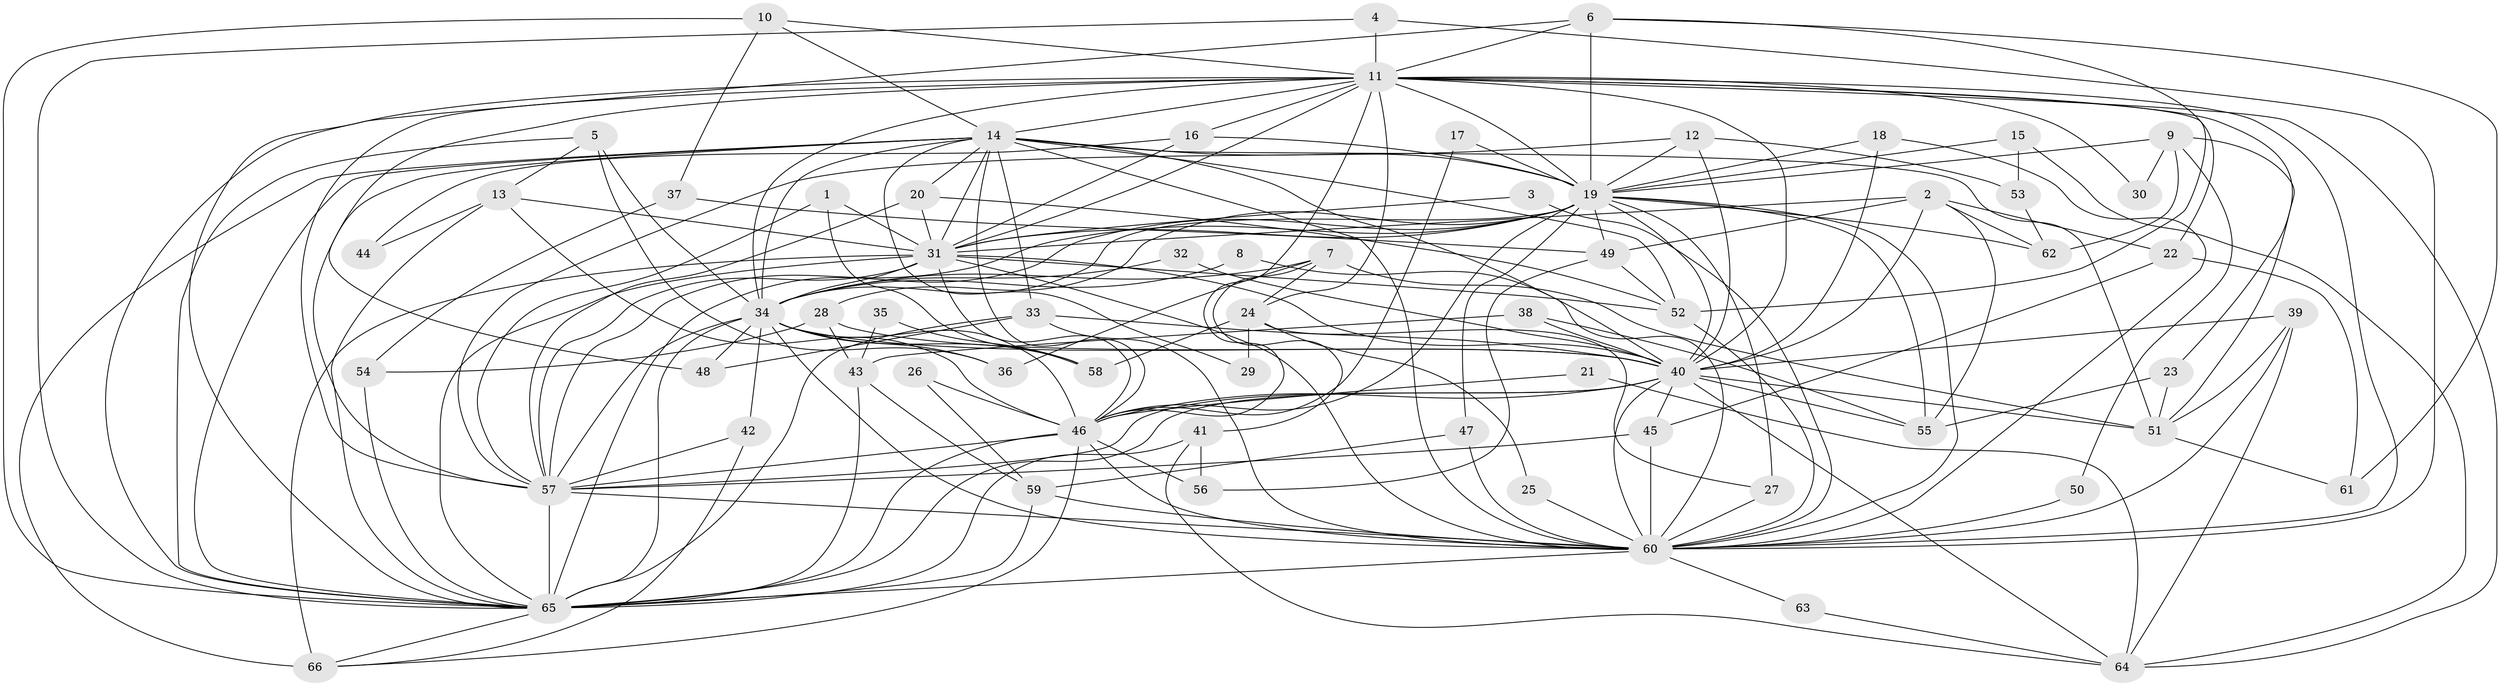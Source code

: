 // original degree distribution, {22: 0.007633587786259542, 30: 0.007633587786259542, 26: 0.007633587786259542, 19: 0.015267175572519083, 15: 0.007633587786259542, 21: 0.007633587786259542, 24: 0.007633587786259542, 18: 0.007633587786259542, 27: 0.007633587786259542, 4: 0.08396946564885496, 3: 0.24427480916030533, 5: 0.061068702290076333, 2: 0.48091603053435117, 6: 0.030534351145038167, 8: 0.015267175572519083, 7: 0.007633587786259542}
// Generated by graph-tools (version 1.1) at 2025/01/03/09/25 03:01:12]
// undirected, 66 vertices, 194 edges
graph export_dot {
graph [start="1"]
  node [color=gray90,style=filled];
  1;
  2;
  3;
  4;
  5;
  6;
  7;
  8;
  9;
  10;
  11;
  12;
  13;
  14;
  15;
  16;
  17;
  18;
  19;
  20;
  21;
  22;
  23;
  24;
  25;
  26;
  27;
  28;
  29;
  30;
  31;
  32;
  33;
  34;
  35;
  36;
  37;
  38;
  39;
  40;
  41;
  42;
  43;
  44;
  45;
  46;
  47;
  48;
  49;
  50;
  51;
  52;
  53;
  54;
  55;
  56;
  57;
  58;
  59;
  60;
  61;
  62;
  63;
  64;
  65;
  66;
  1 -- 31 [weight=1.0];
  1 -- 57 [weight=1.0];
  1 -- 58 [weight=1.0];
  2 -- 22 [weight=1.0];
  2 -- 31 [weight=1.0];
  2 -- 40 [weight=1.0];
  2 -- 49 [weight=1.0];
  2 -- 55 [weight=1.0];
  2 -- 62 [weight=1.0];
  3 -- 31 [weight=1.0];
  3 -- 60 [weight=1.0];
  4 -- 11 [weight=1.0];
  4 -- 60 [weight=1.0];
  4 -- 65 [weight=1.0];
  5 -- 13 [weight=1.0];
  5 -- 34 [weight=2.0];
  5 -- 36 [weight=1.0];
  5 -- 65 [weight=1.0];
  6 -- 11 [weight=1.0];
  6 -- 19 [weight=1.0];
  6 -- 52 [weight=1.0];
  6 -- 61 [weight=1.0];
  6 -- 65 [weight=1.0];
  7 -- 24 [weight=1.0];
  7 -- 34 [weight=1.0];
  7 -- 36 [weight=1.0];
  7 -- 41 [weight=1.0];
  7 -- 51 [weight=1.0];
  8 -- 34 [weight=1.0];
  8 -- 60 [weight=2.0];
  9 -- 19 [weight=1.0];
  9 -- 30 [weight=1.0];
  9 -- 50 [weight=1.0];
  9 -- 51 [weight=1.0];
  9 -- 62 [weight=2.0];
  10 -- 11 [weight=1.0];
  10 -- 14 [weight=1.0];
  10 -- 37 [weight=1.0];
  10 -- 65 [weight=1.0];
  11 -- 14 [weight=2.0];
  11 -- 16 [weight=1.0];
  11 -- 19 [weight=4.0];
  11 -- 22 [weight=1.0];
  11 -- 23 [weight=1.0];
  11 -- 24 [weight=3.0];
  11 -- 30 [weight=1.0];
  11 -- 31 [weight=1.0];
  11 -- 34 [weight=2.0];
  11 -- 40 [weight=1.0];
  11 -- 46 [weight=1.0];
  11 -- 48 [weight=1.0];
  11 -- 57 [weight=1.0];
  11 -- 60 [weight=1.0];
  11 -- 64 [weight=1.0];
  11 -- 65 [weight=1.0];
  12 -- 19 [weight=1.0];
  12 -- 40 [weight=1.0];
  12 -- 53 [weight=1.0];
  12 -- 57 [weight=1.0];
  13 -- 31 [weight=1.0];
  13 -- 44 [weight=1.0];
  13 -- 46 [weight=1.0];
  13 -- 65 [weight=1.0];
  14 -- 19 [weight=1.0];
  14 -- 20 [weight=1.0];
  14 -- 29 [weight=1.0];
  14 -- 31 [weight=1.0];
  14 -- 33 [weight=1.0];
  14 -- 34 [weight=1.0];
  14 -- 40 [weight=2.0];
  14 -- 46 [weight=1.0];
  14 -- 51 [weight=2.0];
  14 -- 52 [weight=1.0];
  14 -- 57 [weight=2.0];
  14 -- 60 [weight=1.0];
  14 -- 65 [weight=2.0];
  14 -- 66 [weight=1.0];
  15 -- 19 [weight=1.0];
  15 -- 53 [weight=1.0];
  15 -- 64 [weight=1.0];
  16 -- 19 [weight=1.0];
  16 -- 31 [weight=1.0];
  16 -- 44 [weight=1.0];
  17 -- 19 [weight=1.0];
  17 -- 46 [weight=1.0];
  18 -- 19 [weight=1.0];
  18 -- 40 [weight=1.0];
  18 -- 60 [weight=1.0];
  19 -- 27 [weight=1.0];
  19 -- 28 [weight=1.0];
  19 -- 31 [weight=1.0];
  19 -- 34 [weight=1.0];
  19 -- 40 [weight=1.0];
  19 -- 46 [weight=1.0];
  19 -- 47 [weight=1.0];
  19 -- 49 [weight=1.0];
  19 -- 55 [weight=1.0];
  19 -- 57 [weight=1.0];
  19 -- 60 [weight=2.0];
  19 -- 62 [weight=1.0];
  19 -- 65 [weight=1.0];
  20 -- 31 [weight=1.0];
  20 -- 52 [weight=1.0];
  20 -- 57 [weight=1.0];
  21 -- 46 [weight=1.0];
  21 -- 64 [weight=1.0];
  22 -- 45 [weight=1.0];
  22 -- 61 [weight=1.0];
  23 -- 51 [weight=1.0];
  23 -- 55 [weight=1.0];
  24 -- 25 [weight=1.0];
  24 -- 27 [weight=1.0];
  24 -- 29 [weight=1.0];
  24 -- 58 [weight=1.0];
  25 -- 60 [weight=1.0];
  26 -- 46 [weight=1.0];
  26 -- 59 [weight=1.0];
  27 -- 60 [weight=2.0];
  28 -- 40 [weight=1.0];
  28 -- 43 [weight=1.0];
  28 -- 54 [weight=1.0];
  31 -- 34 [weight=1.0];
  31 -- 40 [weight=1.0];
  31 -- 46 [weight=2.0];
  31 -- 52 [weight=1.0];
  31 -- 57 [weight=1.0];
  31 -- 60 [weight=1.0];
  31 -- 65 [weight=1.0];
  31 -- 66 [weight=2.0];
  32 -- 34 [weight=1.0];
  32 -- 40 [weight=1.0];
  33 -- 40 [weight=1.0];
  33 -- 48 [weight=1.0];
  33 -- 60 [weight=1.0];
  33 -- 65 [weight=1.0];
  34 -- 36 [weight=1.0];
  34 -- 40 [weight=1.0];
  34 -- 42 [weight=1.0];
  34 -- 46 [weight=1.0];
  34 -- 48 [weight=1.0];
  34 -- 57 [weight=1.0];
  34 -- 58 [weight=1.0];
  34 -- 60 [weight=1.0];
  34 -- 65 [weight=1.0];
  35 -- 43 [weight=1.0];
  35 -- 58 [weight=1.0];
  37 -- 49 [weight=1.0];
  37 -- 54 [weight=1.0];
  38 -- 40 [weight=1.0];
  38 -- 43 [weight=1.0];
  38 -- 55 [weight=1.0];
  39 -- 40 [weight=1.0];
  39 -- 51 [weight=1.0];
  39 -- 60 [weight=1.0];
  39 -- 64 [weight=1.0];
  40 -- 45 [weight=1.0];
  40 -- 46 [weight=1.0];
  40 -- 51 [weight=1.0];
  40 -- 55 [weight=1.0];
  40 -- 57 [weight=1.0];
  40 -- 60 [weight=1.0];
  40 -- 64 [weight=1.0];
  40 -- 65 [weight=1.0];
  41 -- 56 [weight=1.0];
  41 -- 64 [weight=1.0];
  41 -- 65 [weight=1.0];
  42 -- 57 [weight=1.0];
  42 -- 66 [weight=1.0];
  43 -- 59 [weight=1.0];
  43 -- 65 [weight=1.0];
  45 -- 57 [weight=1.0];
  45 -- 60 [weight=1.0];
  46 -- 56 [weight=1.0];
  46 -- 57 [weight=1.0];
  46 -- 60 [weight=2.0];
  46 -- 65 [weight=2.0];
  46 -- 66 [weight=1.0];
  47 -- 59 [weight=1.0];
  47 -- 60 [weight=1.0];
  49 -- 52 [weight=1.0];
  49 -- 56 [weight=1.0];
  50 -- 60 [weight=1.0];
  51 -- 61 [weight=1.0];
  52 -- 60 [weight=1.0];
  53 -- 62 [weight=1.0];
  54 -- 65 [weight=1.0];
  57 -- 60 [weight=2.0];
  57 -- 65 [weight=2.0];
  59 -- 60 [weight=2.0];
  59 -- 65 [weight=1.0];
  60 -- 63 [weight=1.0];
  60 -- 65 [weight=1.0];
  63 -- 64 [weight=1.0];
  65 -- 66 [weight=1.0];
}
